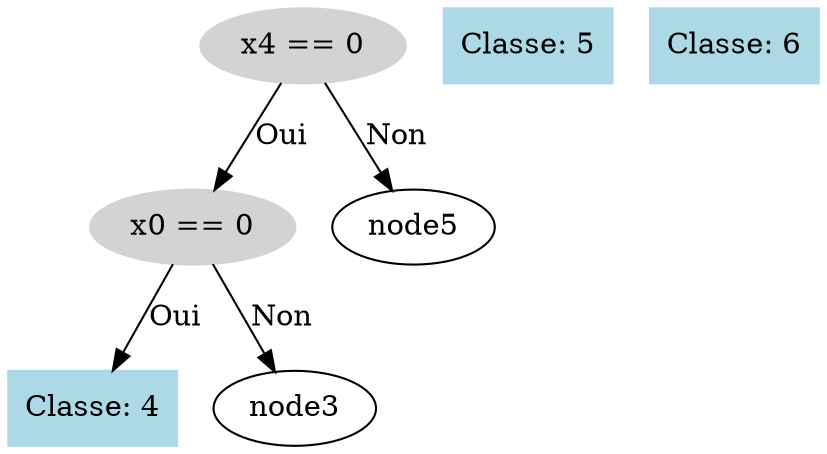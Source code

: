 digraph DecisionTree {
  node0 [label="x4 == 0", shape=ellipse, style=filled, color=lightgray];
  node0 -> node1 [label="Oui"];
  node1 [label="x0 == 0", shape=ellipse, style=filled, color=lightgray];
  node1 -> node2 [label="Oui"];
  node2 [label="Classe: 4", shape=box, style=filled, color=lightblue];
  node1 -> node3 [label="Non"];
  node4 [label="Classe: 5", shape=box, style=filled, color=lightblue];
  node0 -> node5 [label="Non"];
  node6 [label="Classe: 6", shape=box, style=filled, color=lightblue];
}
